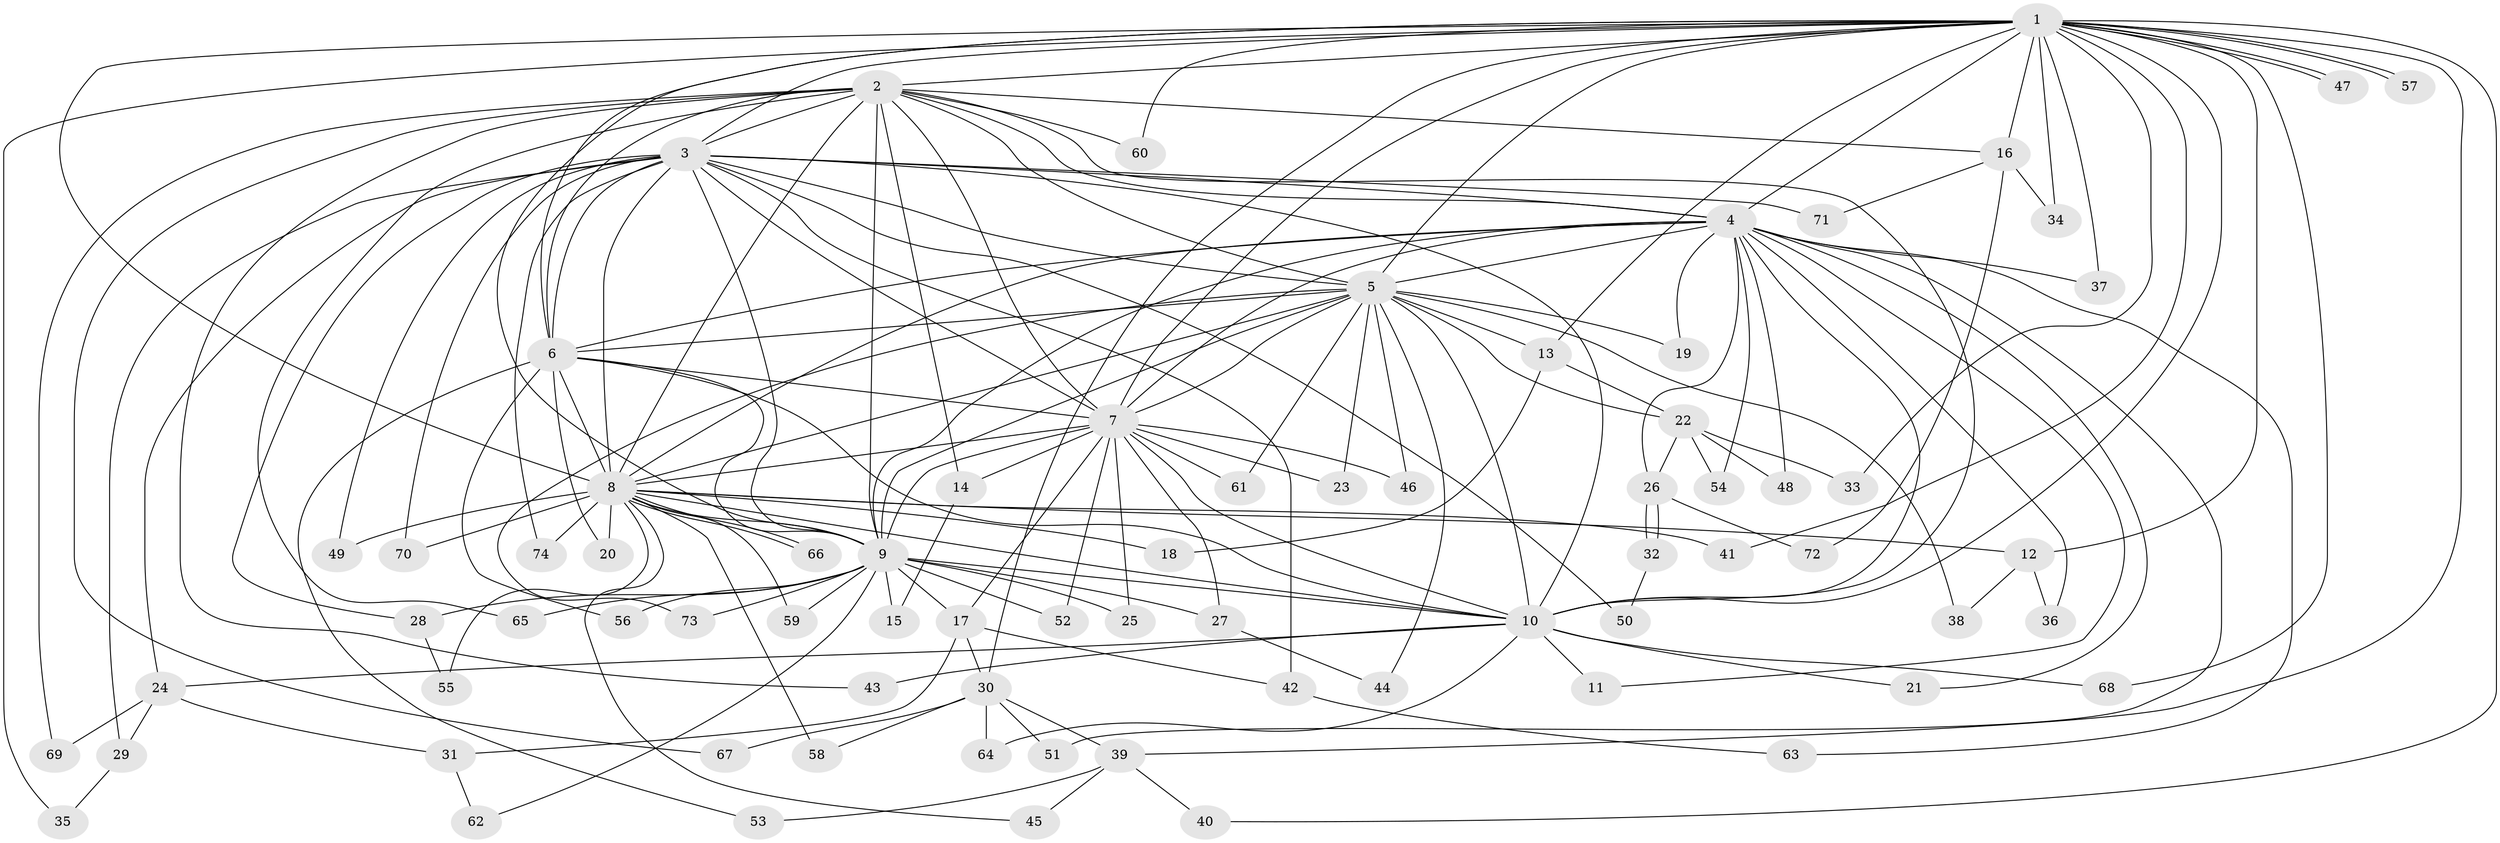 // Generated by graph-tools (version 1.1) at 2025/34/03/09/25 02:34:43]
// undirected, 74 vertices, 173 edges
graph export_dot {
graph [start="1"]
  node [color=gray90,style=filled];
  1;
  2;
  3;
  4;
  5;
  6;
  7;
  8;
  9;
  10;
  11;
  12;
  13;
  14;
  15;
  16;
  17;
  18;
  19;
  20;
  21;
  22;
  23;
  24;
  25;
  26;
  27;
  28;
  29;
  30;
  31;
  32;
  33;
  34;
  35;
  36;
  37;
  38;
  39;
  40;
  41;
  42;
  43;
  44;
  45;
  46;
  47;
  48;
  49;
  50;
  51;
  52;
  53;
  54;
  55;
  56;
  57;
  58;
  59;
  60;
  61;
  62;
  63;
  64;
  65;
  66;
  67;
  68;
  69;
  70;
  71;
  72;
  73;
  74;
  1 -- 2;
  1 -- 3;
  1 -- 4;
  1 -- 5;
  1 -- 6;
  1 -- 7;
  1 -- 8;
  1 -- 9;
  1 -- 10;
  1 -- 12;
  1 -- 13;
  1 -- 16;
  1 -- 30;
  1 -- 33;
  1 -- 34;
  1 -- 35;
  1 -- 37;
  1 -- 39;
  1 -- 40;
  1 -- 41;
  1 -- 47;
  1 -- 47;
  1 -- 57;
  1 -- 57;
  1 -- 60;
  1 -- 68;
  2 -- 3;
  2 -- 4;
  2 -- 5;
  2 -- 6;
  2 -- 7;
  2 -- 8;
  2 -- 9;
  2 -- 10;
  2 -- 14;
  2 -- 16;
  2 -- 43;
  2 -- 60;
  2 -- 65;
  2 -- 67;
  2 -- 69;
  3 -- 4;
  3 -- 5;
  3 -- 6;
  3 -- 7;
  3 -- 8;
  3 -- 9;
  3 -- 10;
  3 -- 24;
  3 -- 28;
  3 -- 29;
  3 -- 42;
  3 -- 49;
  3 -- 50;
  3 -- 70;
  3 -- 71;
  3 -- 74;
  4 -- 5;
  4 -- 6;
  4 -- 7;
  4 -- 8;
  4 -- 9;
  4 -- 10;
  4 -- 11;
  4 -- 19;
  4 -- 21;
  4 -- 26;
  4 -- 36;
  4 -- 37;
  4 -- 48;
  4 -- 51;
  4 -- 54;
  4 -- 63;
  5 -- 6;
  5 -- 7;
  5 -- 8;
  5 -- 9;
  5 -- 10;
  5 -- 13;
  5 -- 19;
  5 -- 22;
  5 -- 23;
  5 -- 38;
  5 -- 44;
  5 -- 46;
  5 -- 61;
  5 -- 73;
  6 -- 7;
  6 -- 8;
  6 -- 9;
  6 -- 10;
  6 -- 20;
  6 -- 53;
  6 -- 56;
  7 -- 8;
  7 -- 9;
  7 -- 10;
  7 -- 14;
  7 -- 17;
  7 -- 23;
  7 -- 25;
  7 -- 27;
  7 -- 46;
  7 -- 52;
  7 -- 61;
  8 -- 9;
  8 -- 10;
  8 -- 12;
  8 -- 18;
  8 -- 20;
  8 -- 41;
  8 -- 45;
  8 -- 49;
  8 -- 55;
  8 -- 58;
  8 -- 59;
  8 -- 66;
  8 -- 66;
  8 -- 70;
  8 -- 74;
  9 -- 10;
  9 -- 15;
  9 -- 17;
  9 -- 25;
  9 -- 27;
  9 -- 28;
  9 -- 52;
  9 -- 56;
  9 -- 59;
  9 -- 62;
  9 -- 65;
  9 -- 73;
  10 -- 11;
  10 -- 21;
  10 -- 24;
  10 -- 43;
  10 -- 64;
  10 -- 68;
  12 -- 36;
  12 -- 38;
  13 -- 18;
  13 -- 22;
  14 -- 15;
  16 -- 34;
  16 -- 71;
  16 -- 72;
  17 -- 30;
  17 -- 31;
  17 -- 42;
  22 -- 26;
  22 -- 33;
  22 -- 48;
  22 -- 54;
  24 -- 29;
  24 -- 31;
  24 -- 69;
  26 -- 32;
  26 -- 32;
  26 -- 72;
  27 -- 44;
  28 -- 55;
  29 -- 35;
  30 -- 39;
  30 -- 51;
  30 -- 58;
  30 -- 64;
  30 -- 67;
  31 -- 62;
  32 -- 50;
  39 -- 40;
  39 -- 45;
  39 -- 53;
  42 -- 63;
}
